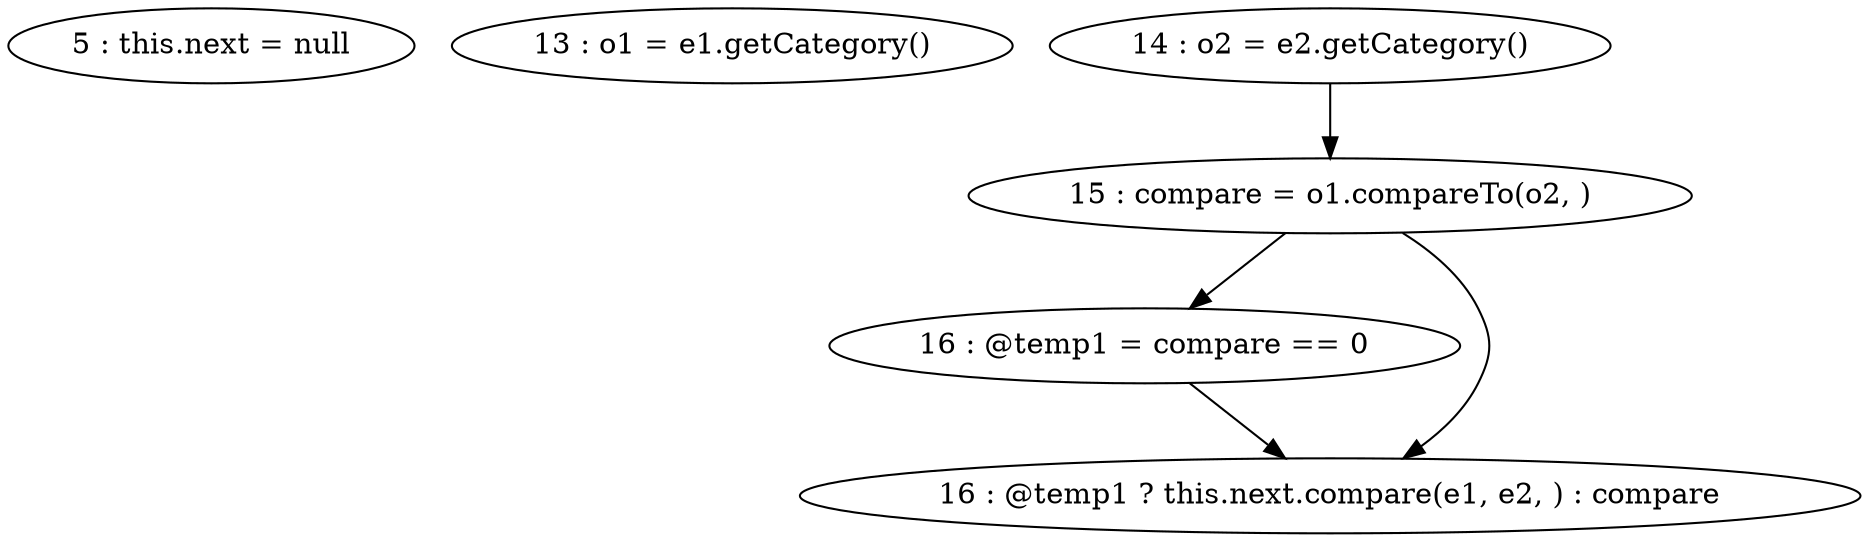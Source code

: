 digraph G {
"5 : this.next = null"
"13 : o1 = e1.getCategory()"
"14 : o2 = e2.getCategory()"
"14 : o2 = e2.getCategory()" -> "15 : compare = o1.compareTo(o2, )"
"15 : compare = o1.compareTo(o2, )"
"15 : compare = o1.compareTo(o2, )" -> "16 : @temp1 = compare == 0"
"15 : compare = o1.compareTo(o2, )" -> "16 : @temp1 ? this.next.compare(e1, e2, ) : compare"
"16 : @temp1 = compare == 0"
"16 : @temp1 = compare == 0" -> "16 : @temp1 ? this.next.compare(e1, e2, ) : compare"
"16 : @temp1 ? this.next.compare(e1, e2, ) : compare"
}